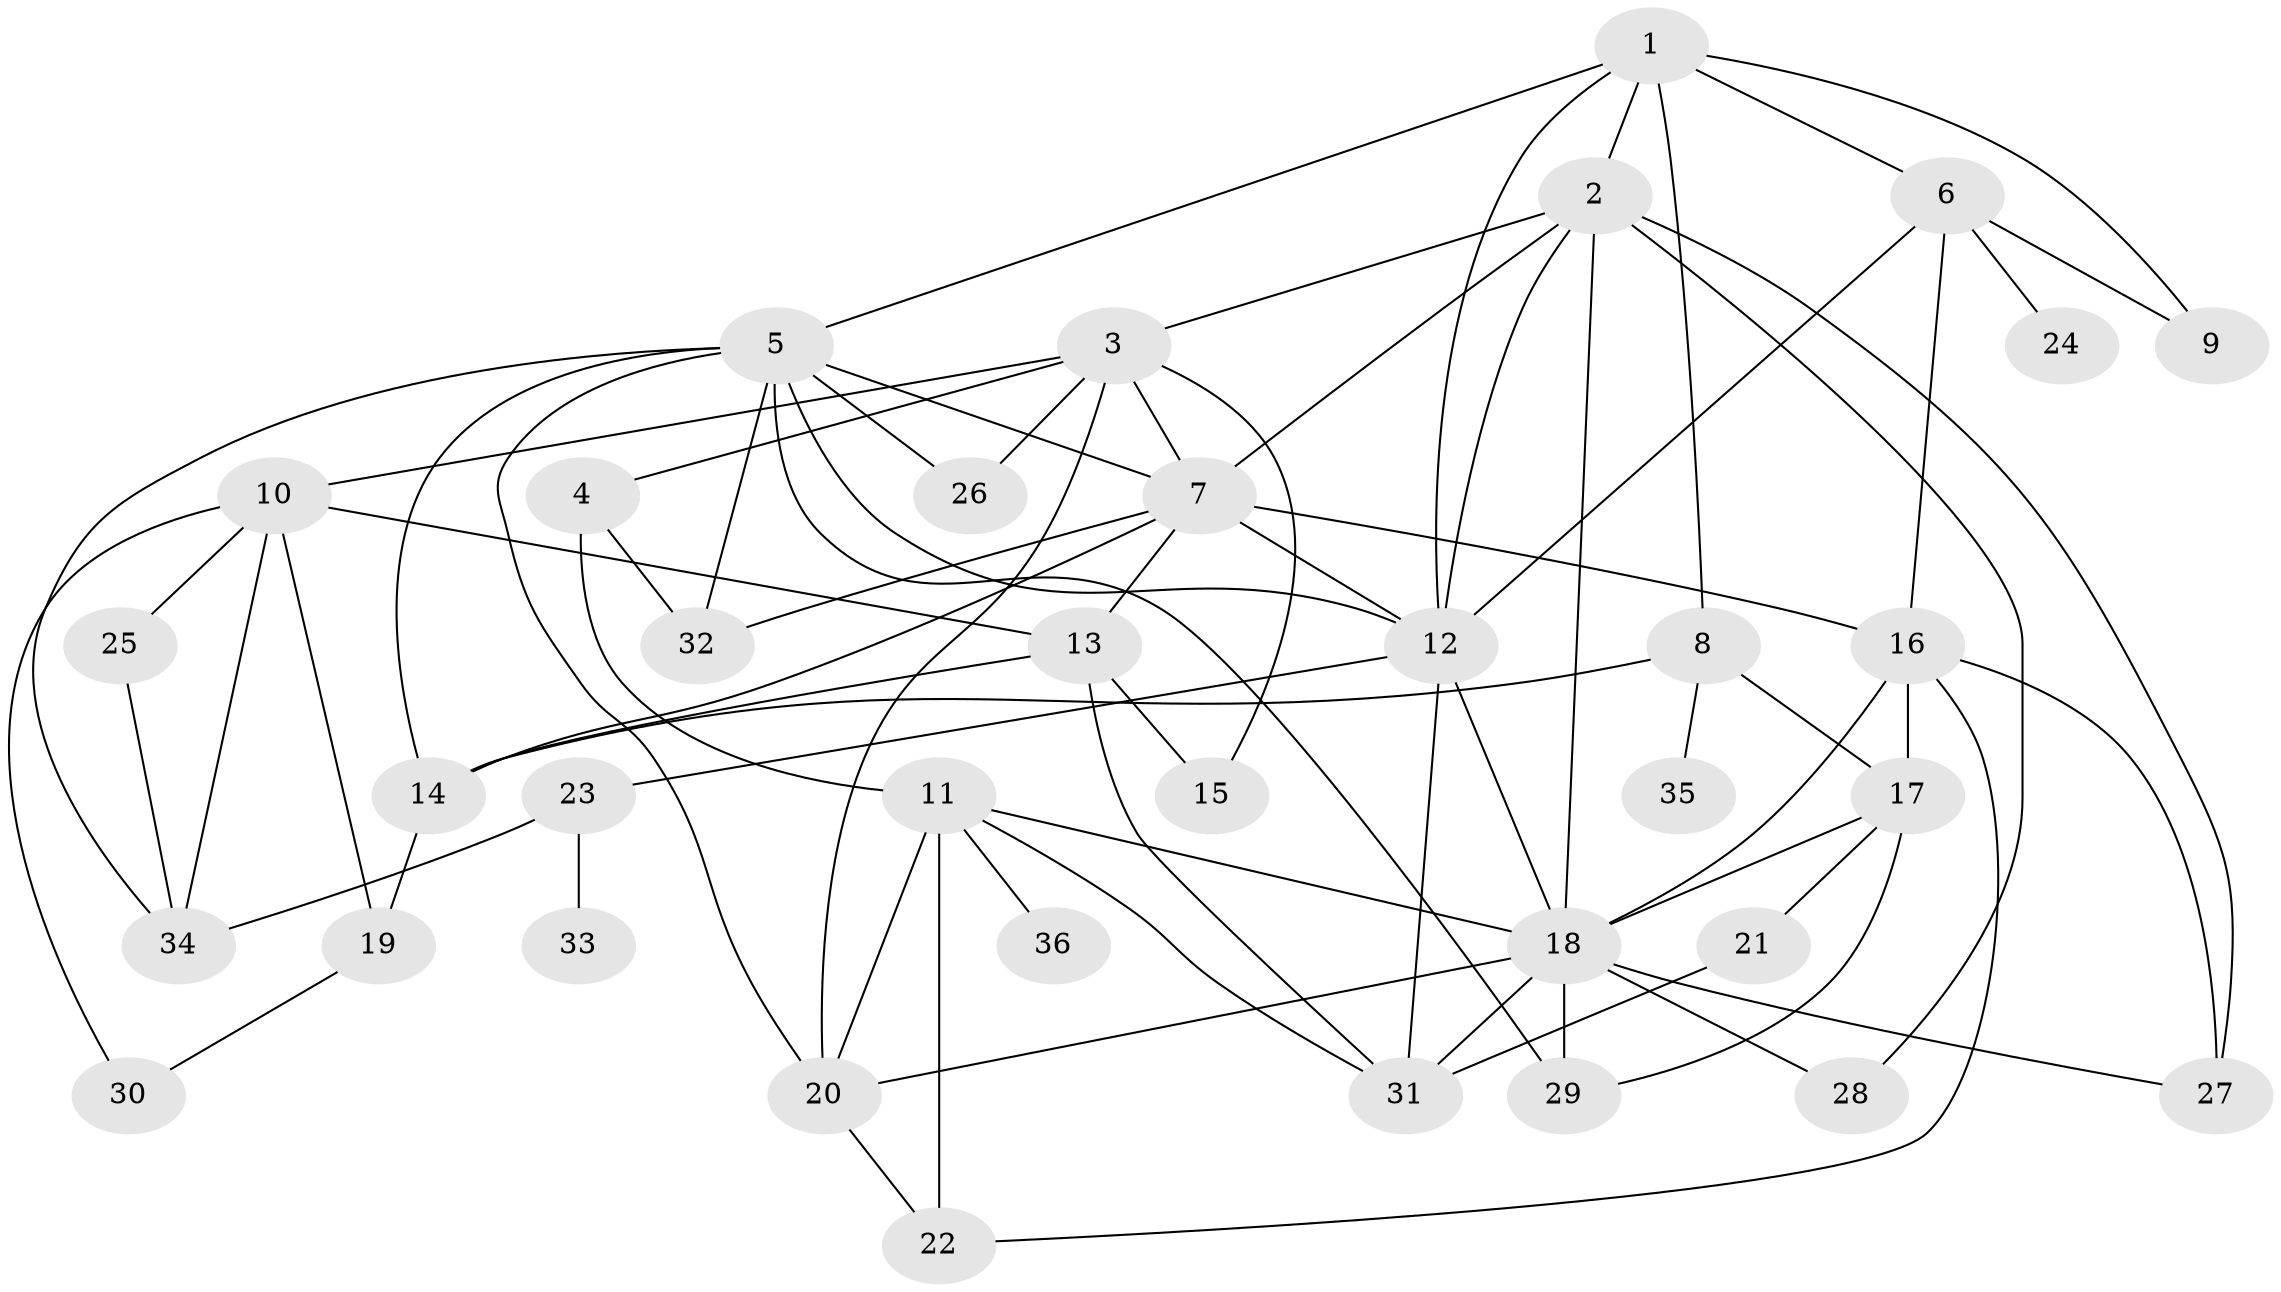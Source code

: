 // original degree distribution, {6: 0.03389830508474576, 5: 0.059322033898305086, 9: 0.00847457627118644, 4: 0.1271186440677966, 3: 0.2288135593220339, 1: 0.1864406779661017, 7: 0.025423728813559324, 2: 0.3305084745762712}
// Generated by graph-tools (version 1.1) at 2025/49/03/04/25 22:49:08]
// undirected, 36 vertices, 75 edges
graph export_dot {
  node [color=gray90,style=filled];
  1;
  2;
  3;
  4;
  5;
  6;
  7;
  8;
  9;
  10;
  11;
  12;
  13;
  14;
  15;
  16;
  17;
  18;
  19;
  20;
  21;
  22;
  23;
  24;
  25;
  26;
  27;
  28;
  29;
  30;
  31;
  32;
  33;
  34;
  35;
  36;
  1 -- 2 [weight=1.0];
  1 -- 5 [weight=1.0];
  1 -- 6 [weight=1.0];
  1 -- 8 [weight=1.0];
  1 -- 9 [weight=1.0];
  1 -- 12 [weight=1.0];
  2 -- 3 [weight=1.0];
  2 -- 7 [weight=1.0];
  2 -- 12 [weight=1.0];
  2 -- 18 [weight=1.0];
  2 -- 27 [weight=1.0];
  2 -- 28 [weight=1.0];
  3 -- 4 [weight=1.0];
  3 -- 7 [weight=1.0];
  3 -- 10 [weight=1.0];
  3 -- 15 [weight=2.0];
  3 -- 20 [weight=1.0];
  3 -- 26 [weight=1.0];
  4 -- 11 [weight=1.0];
  4 -- 32 [weight=1.0];
  5 -- 7 [weight=1.0];
  5 -- 12 [weight=1.0];
  5 -- 14 [weight=1.0];
  5 -- 20 [weight=1.0];
  5 -- 26 [weight=1.0];
  5 -- 29 [weight=1.0];
  5 -- 32 [weight=1.0];
  5 -- 34 [weight=1.0];
  6 -- 9 [weight=1.0];
  6 -- 12 [weight=1.0];
  6 -- 16 [weight=1.0];
  6 -- 24 [weight=1.0];
  7 -- 12 [weight=2.0];
  7 -- 13 [weight=1.0];
  7 -- 14 [weight=1.0];
  7 -- 16 [weight=1.0];
  7 -- 32 [weight=1.0];
  8 -- 14 [weight=1.0];
  8 -- 17 [weight=1.0];
  8 -- 35 [weight=1.0];
  10 -- 13 [weight=2.0];
  10 -- 19 [weight=1.0];
  10 -- 25 [weight=1.0];
  10 -- 30 [weight=1.0];
  10 -- 34 [weight=1.0];
  11 -- 18 [weight=1.0];
  11 -- 20 [weight=1.0];
  11 -- 22 [weight=2.0];
  11 -- 31 [weight=1.0];
  11 -- 36 [weight=1.0];
  12 -- 18 [weight=1.0];
  12 -- 23 [weight=1.0];
  12 -- 31 [weight=2.0];
  13 -- 14 [weight=1.0];
  13 -- 15 [weight=1.0];
  13 -- 31 [weight=1.0];
  14 -- 19 [weight=2.0];
  16 -- 17 [weight=3.0];
  16 -- 18 [weight=1.0];
  16 -- 22 [weight=2.0];
  16 -- 27 [weight=1.0];
  17 -- 18 [weight=1.0];
  17 -- 21 [weight=1.0];
  17 -- 29 [weight=1.0];
  18 -- 20 [weight=1.0];
  18 -- 27 [weight=1.0];
  18 -- 28 [weight=1.0];
  18 -- 29 [weight=1.0];
  18 -- 31 [weight=1.0];
  19 -- 30 [weight=1.0];
  20 -- 22 [weight=1.0];
  21 -- 31 [weight=1.0];
  23 -- 33 [weight=1.0];
  23 -- 34 [weight=1.0];
  25 -- 34 [weight=1.0];
}
